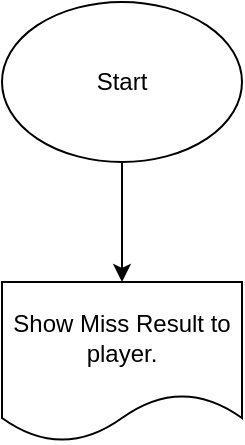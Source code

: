 <mxfile version="13.7.9" type="device"><diagram id="U3D9QiqBhjmUImTu5YOC" name="Page-1"><mxGraphModel dx="2842" dy="792" grid="1" gridSize="10" guides="1" tooltips="1" connect="1" arrows="1" fold="1" page="1" pageScale="1" pageWidth="850" pageHeight="1100" math="0" shadow="0"><root><mxCell id="0"/><mxCell id="1" parent="0"/><mxCell id="QNVfMsy5rqcAkhbXml2O-3" value="Show Miss Result to player." style="shape=document;whiteSpace=wrap;html=1;boundedLbl=1;" vertex="1" parent="1"><mxGeometry x="-1080" y="250" width="120" height="80" as="geometry"/></mxCell><mxCell id="QNVfMsy5rqcAkhbXml2O-6" style="edgeStyle=orthogonalEdgeStyle;rounded=0;orthogonalLoop=1;jettySize=auto;html=1;exitX=0.5;exitY=1;exitDx=0;exitDy=0;" edge="1" parent="1" source="QNVfMsy5rqcAkhbXml2O-5" target="QNVfMsy5rqcAkhbXml2O-3"><mxGeometry relative="1" as="geometry"/></mxCell><mxCell id="QNVfMsy5rqcAkhbXml2O-5" value="Start" style="ellipse;whiteSpace=wrap;html=1;" vertex="1" parent="1"><mxGeometry x="-1080" y="110" width="120" height="80" as="geometry"/></mxCell></root></mxGraphModel></diagram></mxfile>